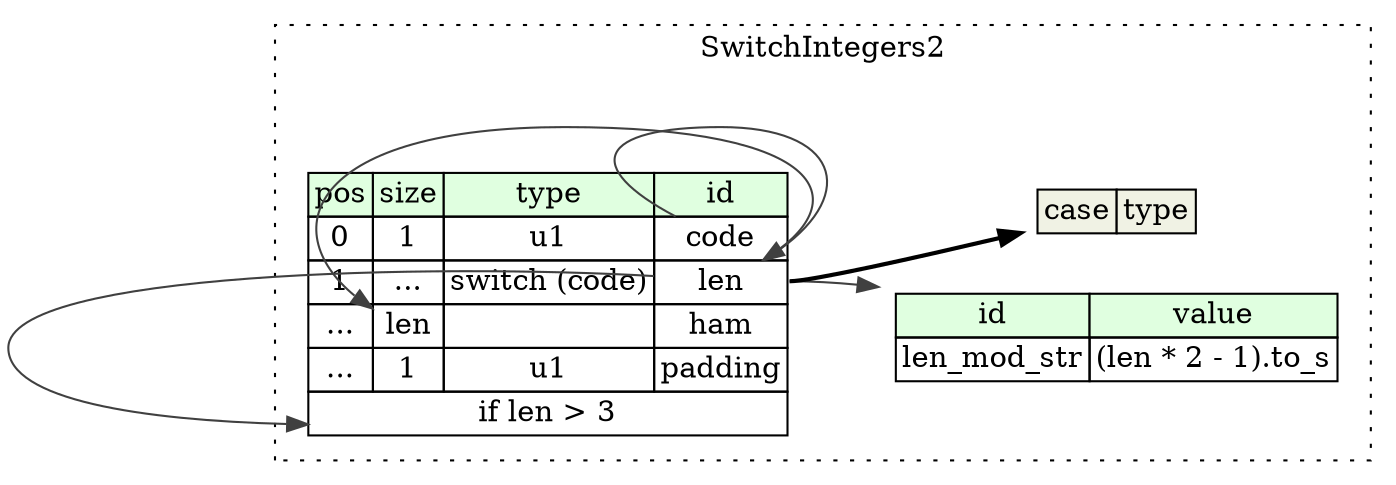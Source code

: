 digraph {
	rankdir=LR;
	node [shape=plaintext];
	subgraph cluster__switch_integers2 {
		label="SwitchIntegers2";
		graph[style=dotted];

		switch_integers2__seq [label=<<TABLE BORDER="0" CELLBORDER="1" CELLSPACING="0">
			<TR><TD BGCOLOR="#E0FFE0">pos</TD><TD BGCOLOR="#E0FFE0">size</TD><TD BGCOLOR="#E0FFE0">type</TD><TD BGCOLOR="#E0FFE0">id</TD></TR>
			<TR><TD PORT="code_pos">0</TD><TD PORT="code_size">1</TD><TD>u1</TD><TD PORT="code_type">code</TD></TR>
			<TR><TD PORT="len_pos">1</TD><TD PORT="len_size">...</TD><TD>switch (code)</TD><TD PORT="len_type">len</TD></TR>
			<TR><TD PORT="ham_pos">...</TD><TD PORT="ham_size">len</TD><TD></TD><TD PORT="ham_type">ham</TD></TR>
			<TR><TD PORT="padding_pos">...</TD><TD PORT="padding_size">1</TD><TD>u1</TD><TD PORT="padding_type">padding</TD></TR>
			<TR><TD COLSPAN="4" PORT="padding__if">if len &gt; 3</TD></TR>
		</TABLE>>];
		switch_integers2__inst__len_mod_str [label=<<TABLE BORDER="0" CELLBORDER="1" CELLSPACING="0">
			<TR><TD BGCOLOR="#E0FFE0">id</TD><TD BGCOLOR="#E0FFE0">value</TD></TR>
			<TR><TD>len_mod_str</TD><TD>(len * 2 - 1).to_s</TD></TR>
		</TABLE>>];
switch_integers2__seq_len_switch [label=<<TABLE BORDER="0" CELLBORDER="1" CELLSPACING="0">
	<TR><TD BGCOLOR="#F0F2E4">case</TD><TD BGCOLOR="#F0F2E4">type</TD></TR>
</TABLE>>];
	}
	switch_integers2__seq:len_type -> switch_integers2__seq_len_switch [style=bold];
	switch_integers2__seq:code_type -> switch_integers2__seq:len_type [color="#404040"];
	switch_integers2__seq:len_type -> switch_integers2__seq:ham_size [color="#404040"];
	switch_integers2__seq:len_type -> switch_integers2__seq:padding__if [color="#404040"];
	switch_integers2__seq:len_type -> switch_integers2__inst__len_mod_str [color="#404040"];
}
